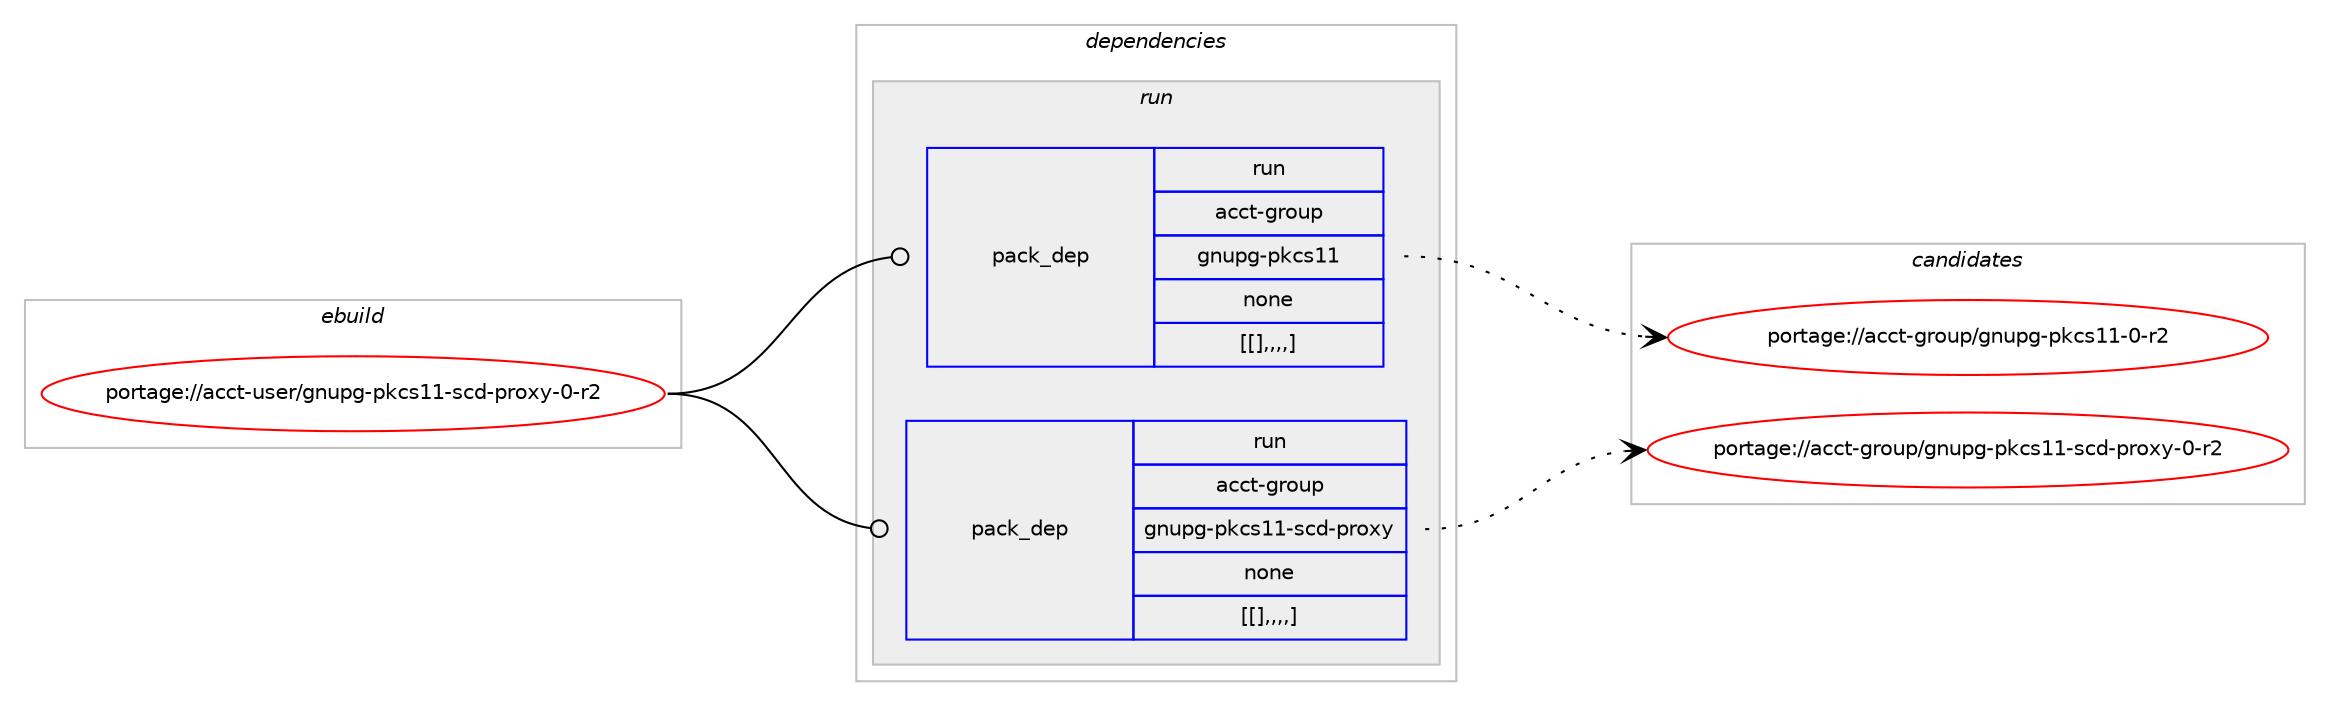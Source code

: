 digraph prolog {

# *************
# Graph options
# *************

newrank=true;
concentrate=true;
compound=true;
graph [rankdir=LR,fontname=Helvetica,fontsize=10,ranksep=1.5];#, ranksep=2.5, nodesep=0.2];
edge  [arrowhead=vee];
node  [fontname=Helvetica,fontsize=10];

# **********
# The ebuild
# **********

subgraph cluster_leftcol {
color=gray;
label=<<i>ebuild</i>>;
id [label="portage://acct-user/gnupg-pkcs11-scd-proxy-0-r2", color=red, width=4, href="../acct-user/gnupg-pkcs11-scd-proxy-0-r2.svg"];
}

# ****************
# The dependencies
# ****************

subgraph cluster_midcol {
color=gray;
label=<<i>dependencies</i>>;
subgraph cluster_compile {
fillcolor="#eeeeee";
style=filled;
label=<<i>compile</i>>;
}
subgraph cluster_compileandrun {
fillcolor="#eeeeee";
style=filled;
label=<<i>compile and run</i>>;
}
subgraph cluster_run {
fillcolor="#eeeeee";
style=filled;
label=<<i>run</i>>;
subgraph pack143 {
dependency144 [label=<<TABLE BORDER="0" CELLBORDER="1" CELLSPACING="0" CELLPADDING="4" WIDTH="220"><TR><TD ROWSPAN="6" CELLPADDING="30">pack_dep</TD></TR><TR><TD WIDTH="110">run</TD></TR><TR><TD>acct-group</TD></TR><TR><TD>gnupg-pkcs11</TD></TR><TR><TD>none</TD></TR><TR><TD>[[],,,,]</TD></TR></TABLE>>, shape=none, color=blue];
}
id:e -> dependency144:w [weight=20,style="solid",arrowhead="odot"];
subgraph pack144 {
dependency145 [label=<<TABLE BORDER="0" CELLBORDER="1" CELLSPACING="0" CELLPADDING="4" WIDTH="220"><TR><TD ROWSPAN="6" CELLPADDING="30">pack_dep</TD></TR><TR><TD WIDTH="110">run</TD></TR><TR><TD>acct-group</TD></TR><TR><TD>gnupg-pkcs11-scd-proxy</TD></TR><TR><TD>none</TD></TR><TR><TD>[[],,,,]</TD></TR></TABLE>>, shape=none, color=blue];
}
id:e -> dependency145:w [weight=20,style="solid",arrowhead="odot"];
}
}

# **************
# The candidates
# **************

subgraph cluster_choices {
rank=same;
color=gray;
label=<<i>candidates</i>>;

subgraph choice143 {
color=black;
nodesep=1;
choice97999911645103114111117112471031101171121034511210799115494945484511450 [label="portage://acct-group/gnupg-pkcs11-0-r2", color=red, width=4,href="../acct-group/gnupg-pkcs11-0-r2.svg"];
dependency144:e -> choice97999911645103114111117112471031101171121034511210799115494945484511450:w [style=dotted,weight="100"];
}
subgraph choice144 {
color=black;
nodesep=1;
choice97999911645103114111117112471031101171121034511210799115494945115991004511211411112012145484511450 [label="portage://acct-group/gnupg-pkcs11-scd-proxy-0-r2", color=red, width=4,href="../acct-group/gnupg-pkcs11-scd-proxy-0-r2.svg"];
dependency145:e -> choice97999911645103114111117112471031101171121034511210799115494945115991004511211411112012145484511450:w [style=dotted,weight="100"];
}
}

}
